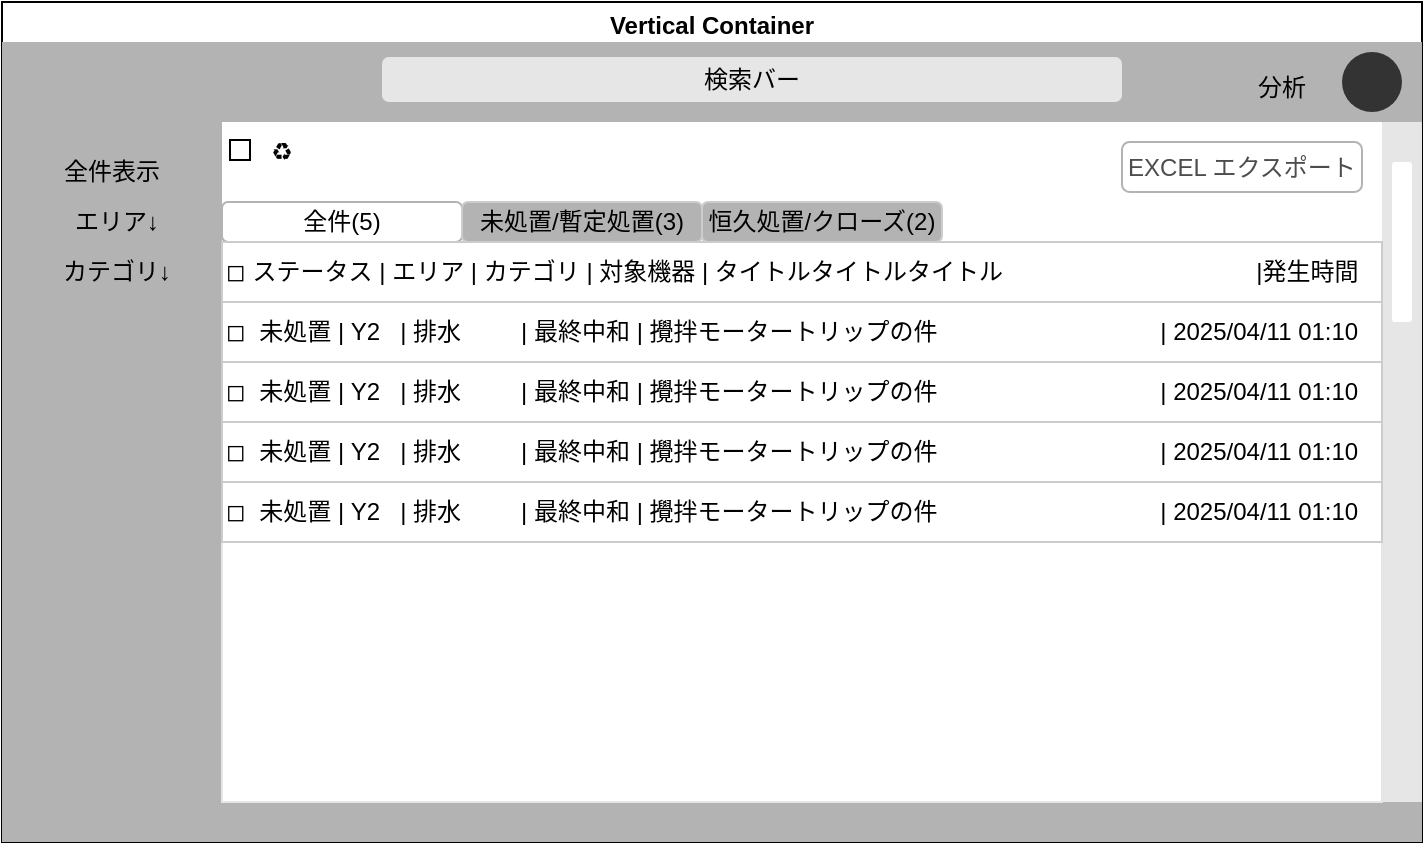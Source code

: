 <mxfile>
    <diagram id="WU2USd9Nlp-gCDYwhOk0" name="ページ1">
        <mxGraphModel dx="808" dy="692" grid="1" gridSize="10" guides="1" tooltips="1" connect="1" arrows="1" fold="1" page="1" pageScale="1" pageWidth="827" pageHeight="1169" math="0" shadow="0">
            <root>
                <mxCell id="0"/>
                <mxCell id="1" parent="0"/>
                <mxCell id="2" value="Vertical Container" style="swimlane;whiteSpace=wrap;html=1;" vertex="1" parent="1">
                    <mxGeometry width="710" height="420" as="geometry"/>
                </mxCell>
                <mxCell id="6" value="" style="rounded=0;whiteSpace=wrap;html=1;strokeColor=none;fillColor=#E6E6E6;" vertex="1" parent="2">
                    <mxGeometry x="690" y="60" width="20" height="340" as="geometry"/>
                </mxCell>
                <mxCell id="3" value="" style="rounded=0;whiteSpace=wrap;html=1;strokeColor=none;fillColor=#B3B3B3;" vertex="1" parent="2">
                    <mxGeometry y="20" width="710" height="40" as="geometry"/>
                </mxCell>
                <mxCell id="4" value="" style="rounded=0;whiteSpace=wrap;html=1;strokeColor=none;fillColor=#B3B3B3;" vertex="1" parent="2">
                    <mxGeometry y="400" width="710" height="20" as="geometry"/>
                </mxCell>
                <mxCell id="5" value="" style="rounded=1;whiteSpace=wrap;html=1;strokeColor=none;fillColor=#FFFFFF;" vertex="1" parent="2">
                    <mxGeometry x="695" y="80" width="10" height="80" as="geometry"/>
                </mxCell>
                <mxCell id="8" value="" style="rounded=0;whiteSpace=wrap;html=1;strokeColor=none;fillColor=#B3B3B3;" vertex="1" parent="2">
                    <mxGeometry y="60" width="110" height="340" as="geometry"/>
                </mxCell>
                <mxCell id="9" value="検索バー" style="rounded=1;whiteSpace=wrap;html=1;strokeColor=none;fillColor=#E6E6E6;" vertex="1" parent="2">
                    <mxGeometry x="190" y="27.5" width="370" height="22.5" as="geometry"/>
                </mxCell>
                <mxCell id="10" value="" style="ellipse;whiteSpace=wrap;html=1;strokeColor=none;fillColor=#333333;" vertex="1" parent="2">
                    <mxGeometry x="670" y="25" width="30" height="30" as="geometry"/>
                </mxCell>
                <mxCell id="13" value="全件表示" style="text;html=1;align=center;verticalAlign=middle;whiteSpace=wrap;rounded=0;" vertex="1" parent="2">
                    <mxGeometry x="25" y="70" width="60" height="30" as="geometry"/>
                </mxCell>
                <mxCell id="14" value="カテゴリ↓" style="text;html=1;align=center;verticalAlign=middle;whiteSpace=wrap;rounded=0;" vertex="1" parent="2">
                    <mxGeometry x="25" y="120" width="65" height="30" as="geometry"/>
                </mxCell>
                <mxCell id="15" value="エリア↓" style="text;html=1;align=center;verticalAlign=middle;whiteSpace=wrap;rounded=0;" vertex="1" parent="2">
                    <mxGeometry x="25" y="95" width="65" height="30" as="geometry"/>
                </mxCell>
                <mxCell id="12" value="" style="rounded=1;whiteSpace=wrap;html=1;arcSize=3;strokeColor=none;" vertex="1" parent="2">
                    <mxGeometry x="110" y="60" width="580" height="340" as="geometry"/>
                </mxCell>
                <mxCell id="27" value="全件(5)" style="rounded=1;whiteSpace=wrap;html=1;fillColor=#FFFFFF;strokeColor=#B3B3B3;" vertex="1" parent="2">
                    <mxGeometry x="110" y="100" width="120" height="20" as="geometry"/>
                </mxCell>
                <mxCell id="28" value="未処置/暫定処置(3)" style="rounded=1;whiteSpace=wrap;html=1;strokeColor=#CCCCCC;fillColor=#B3B3B3;" vertex="1" parent="2">
                    <mxGeometry x="230" y="100" width="120" height="20" as="geometry"/>
                </mxCell>
                <mxCell id="29" value="恒久処置/クローズ(2)" style="rounded=1;whiteSpace=wrap;html=1;strokeColor=#CCCCCC;fillColor=#B3B3B3;" vertex="1" parent="2">
                    <mxGeometry x="350" y="100" width="120" height="20" as="geometry"/>
                </mxCell>
                <mxCell id="40" value="♻️" style="text;html=1;align=center;verticalAlign=middle;whiteSpace=wrap;rounded=0;" vertex="1" parent="2">
                    <mxGeometry x="110" y="60" width="60" height="30" as="geometry"/>
                </mxCell>
                <mxCell id="43" value="EXCEL エクスポート" style="rounded=1;whiteSpace=wrap;html=1;strokeColor=#B3B3B3;fontColor=#4D4D4D;" vertex="1" parent="2">
                    <mxGeometry x="560" y="70" width="120" height="25" as="geometry"/>
                </mxCell>
                <mxCell id="49" value="分析" style="text;html=1;align=center;verticalAlign=middle;whiteSpace=wrap;rounded=0;" vertex="1" parent="2">
                    <mxGeometry x="610" y="27.5" width="60" height="30" as="geometry"/>
                </mxCell>
                <mxCell id="26" value="" style="rounded=0;whiteSpace=wrap;html=1;strokeColor=#E6E6E6;" vertex="1" parent="1">
                    <mxGeometry x="110" y="120" width="580" height="280" as="geometry"/>
                </mxCell>
                <mxCell id="30" value="◻︎ ステータス | エリア | カテゴリ | 対象機器 | タイトルタイトルタイトル 　　　　　　　　　　 |発生時間　" style="rounded=0;whiteSpace=wrap;html=1;strokeColor=#CCCCCC;align=left;" vertex="1" parent="1">
                    <mxGeometry x="110" y="120" width="580" height="30" as="geometry"/>
                </mxCell>
                <mxCell id="33" value="◻︎&amp;nbsp; 未処置 | Y2&amp;nbsp; &amp;nbsp;| 排水&amp;nbsp; &amp;nbsp; &amp;nbsp; &amp;nbsp; &amp;nbsp;| 最終中和 | 攪拌モータートリップの件 　　　　　　　　　| 2025/04/11 01:10　" style="rounded=0;whiteSpace=wrap;html=1;strokeColor=#CCCCCC;align=left;" vertex="1" parent="1">
                    <mxGeometry x="110" y="150" width="580" height="30" as="geometry"/>
                </mxCell>
                <mxCell id="34" value="◻︎&amp;nbsp; 未処置 | Y2&amp;nbsp; &amp;nbsp;| 排水&amp;nbsp; &amp;nbsp; &amp;nbsp; &amp;nbsp; &amp;nbsp;| 最終中和 | 攪拌モータートリップの件 　　　　　　　　　| 2025/04/11 01:10　" style="rounded=0;whiteSpace=wrap;html=1;strokeColor=#CCCCCC;align=left;" vertex="1" parent="1">
                    <mxGeometry x="110" y="180" width="580" height="30" as="geometry"/>
                </mxCell>
                <mxCell id="35" value="◻︎&amp;nbsp; 未処置 | Y2&amp;nbsp; &amp;nbsp;| 排水&amp;nbsp; &amp;nbsp; &amp;nbsp; &amp;nbsp; &amp;nbsp;| 最終中和 | 攪拌モータートリップの件 　　　　　　　　　| 2025/04/11 01:10　" style="rounded=0;whiteSpace=wrap;html=1;strokeColor=#CCCCCC;align=left;" vertex="1" parent="1">
                    <mxGeometry x="110" y="210" width="580" height="30" as="geometry"/>
                </mxCell>
                <mxCell id="36" value="◻︎&amp;nbsp; 未処置 | Y2&amp;nbsp; &amp;nbsp;| 排水&amp;nbsp; &amp;nbsp; &amp;nbsp; &amp;nbsp; &amp;nbsp;| 最終中和 | 攪拌モータートリップの件 　　　　　　　　　| 2025/04/11 01:10　" style="rounded=0;whiteSpace=wrap;html=1;strokeColor=#CCCCCC;align=left;" vertex="1" parent="1">
                    <mxGeometry x="110" y="240" width="580" height="30" as="geometry"/>
                </mxCell>
                <mxCell id="38" value="" style="rounded=0;whiteSpace=wrap;html=1;" vertex="1" parent="1">
                    <mxGeometry x="114" y="69" width="10" height="10" as="geometry"/>
                </mxCell>
            </root>
        </mxGraphModel>
    </diagram>
</mxfile>